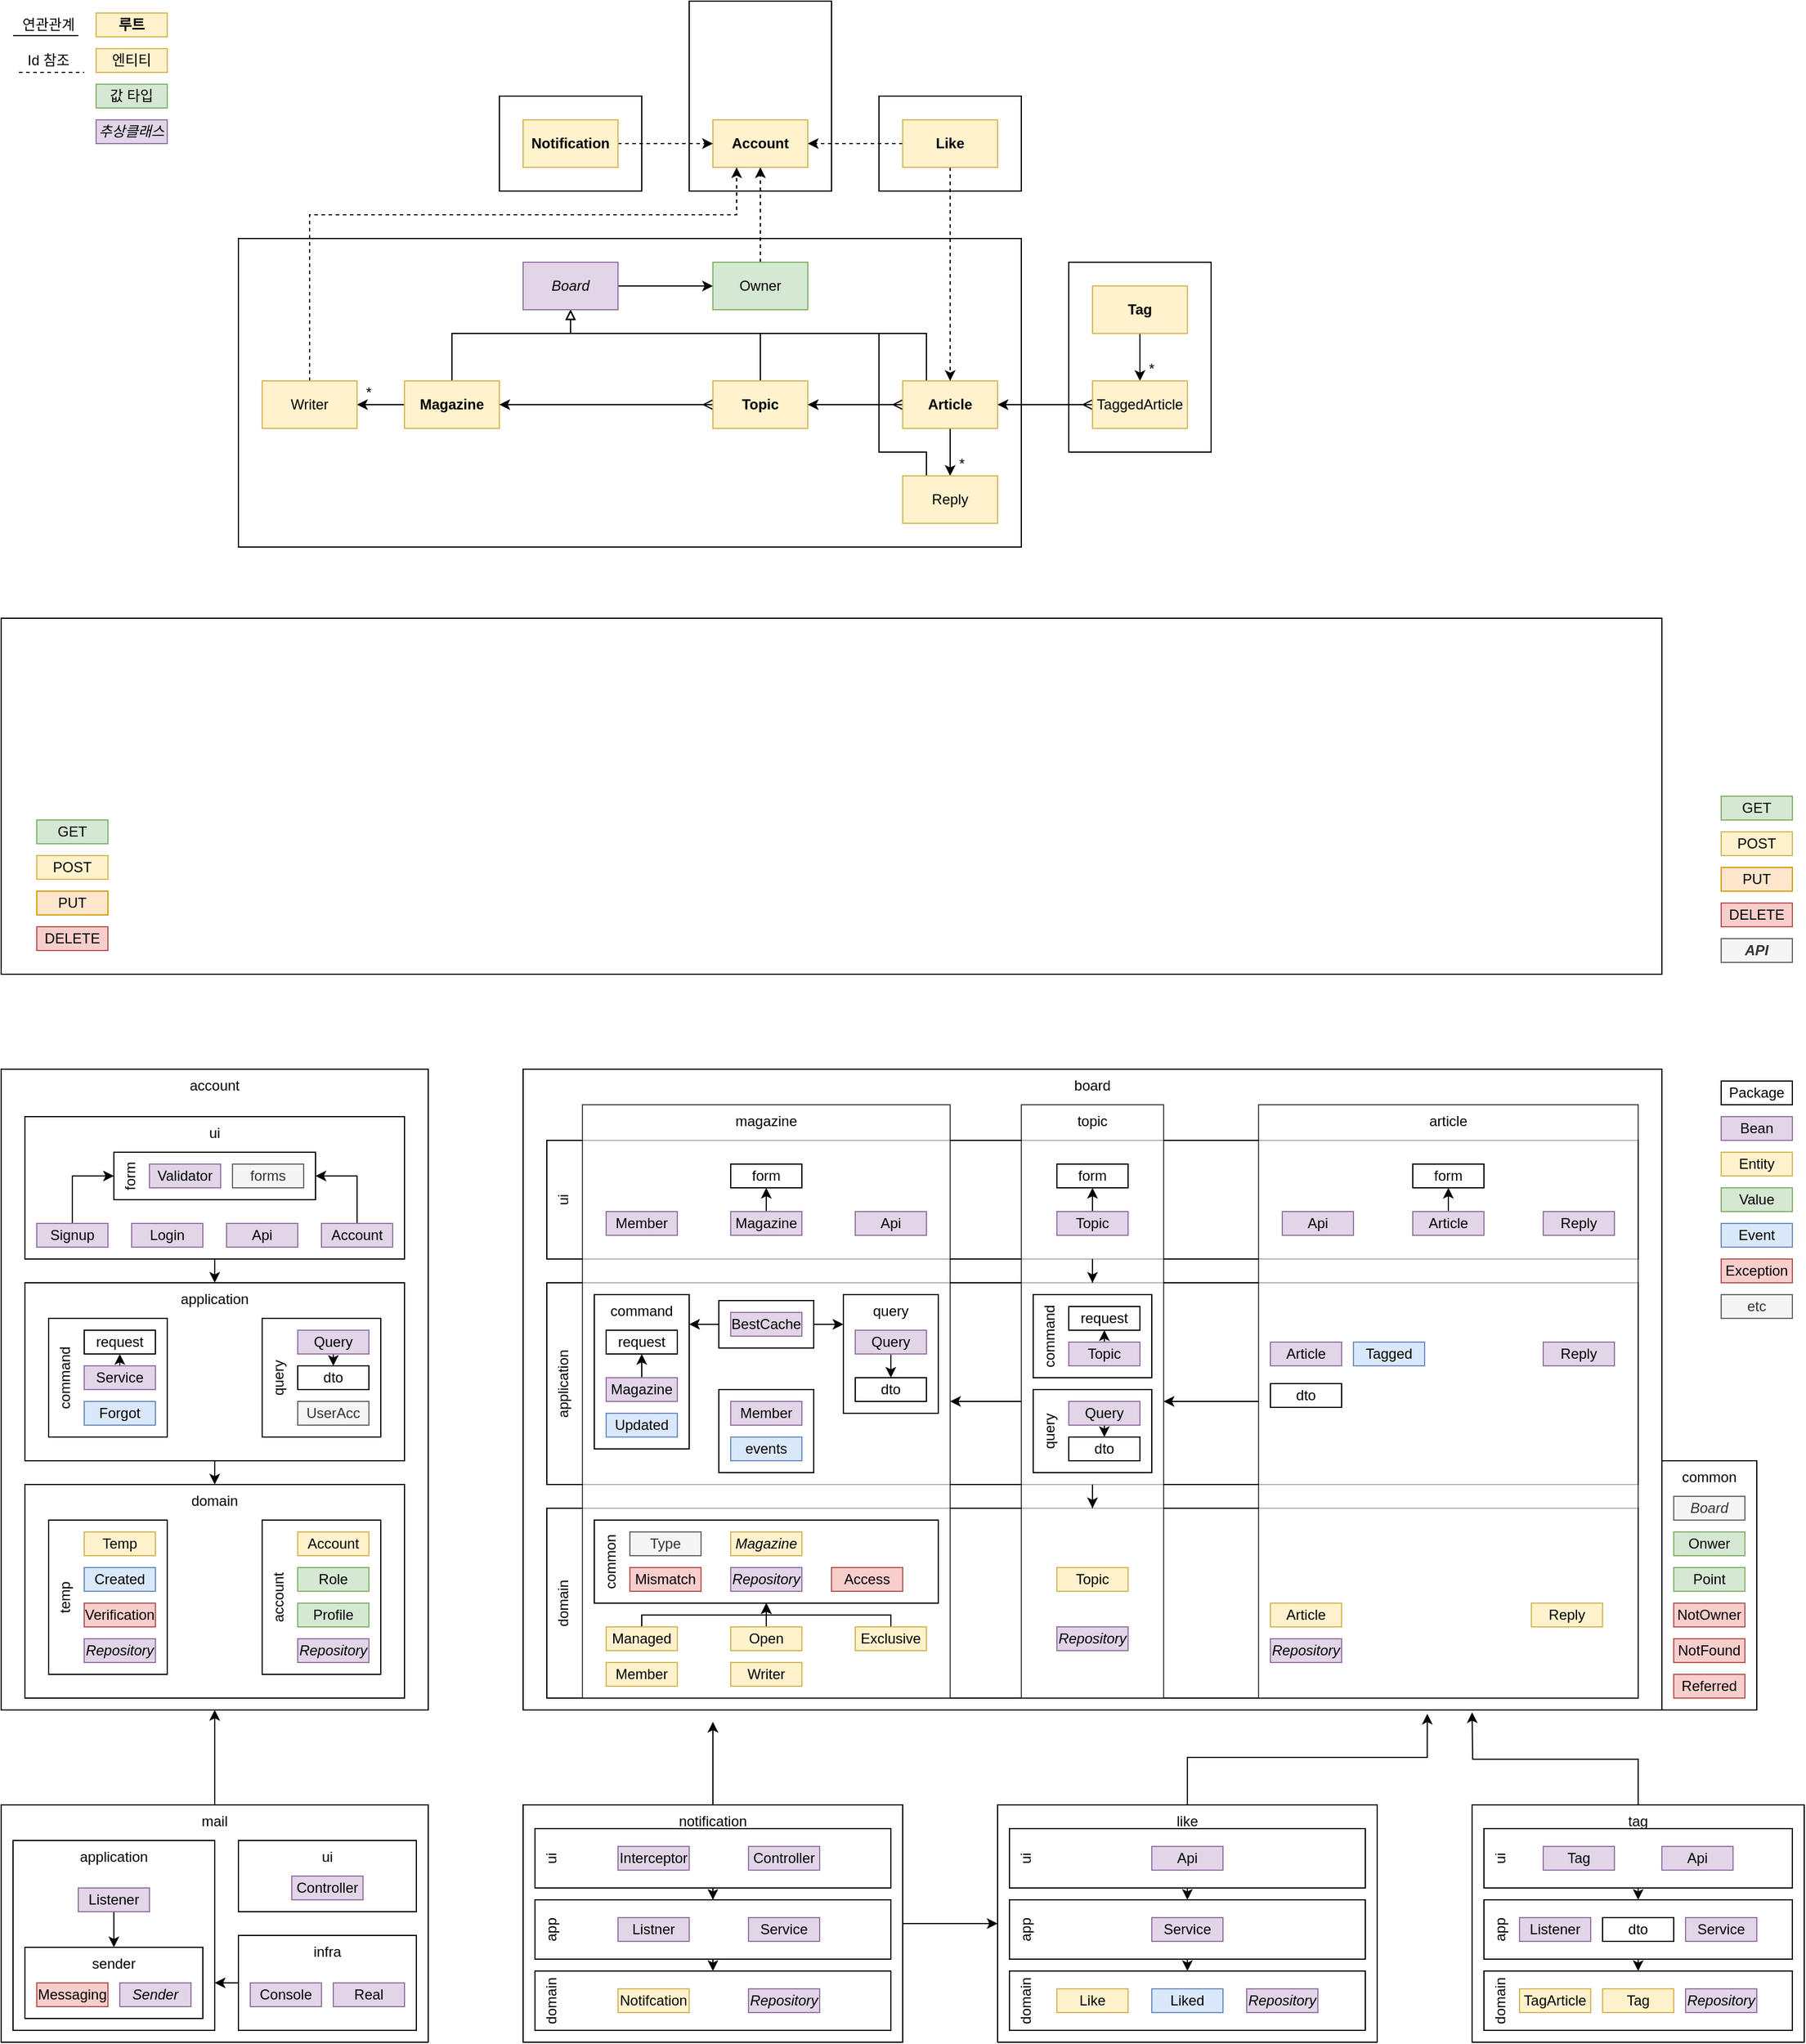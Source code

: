 <mxfile version="13.9.9" type="device"><diagram id="ZZNJzAvCKGJNHufnDKFV" name="Page-1"><mxGraphModel dx="1422" dy="825" grid="1" gridSize="10" guides="1" tooltips="1" connect="1" arrows="1" fold="1" page="1" pageScale="1" pageWidth="1600" pageHeight="900" math="0" shadow="0"><root><mxCell id="0"/><mxCell id="1" parent="0"/><mxCell id="pK3plaUY-_CS5rjRikKl-18" value="account" style="rounded=0;whiteSpace=wrap;html=1;horizontal=1;verticalAlign=top;" parent="1" vertex="1"><mxGeometry x="40" y="940" width="360" height="540" as="geometry"/></mxCell><mxCell id="n-Appd4k0UnREagx-Lx7-6" value="application" style="rounded=0;whiteSpace=wrap;html=1;horizontal=1;verticalAlign=top;" parent="1" vertex="1"><mxGeometry x="60" y="1120" width="320" height="150" as="geometry"/></mxCell><mxCell id="5iCXmPPSmvp450GPV8Xc-37" value="query" style="rounded=0;whiteSpace=wrap;html=1;horizontal=0;verticalAlign=top;" parent="1" vertex="1"><mxGeometry x="260" y="1150" width="100" height="100" as="geometry"/></mxCell><mxCell id="5iCXmPPSmvp450GPV8Xc-36" style="edgeStyle=orthogonalEdgeStyle;rounded=0;orthogonalLoop=1;jettySize=auto;html=1;exitX=0.5;exitY=1;exitDx=0;exitDy=0;entryX=0.5;entryY=0;entryDx=0;entryDy=0;" parent="1" source="n-Appd4k0UnREagx-Lx7-6" target="pK3plaUY-_CS5rjRikKl-22" edge="1"><mxGeometry relative="1" as="geometry"/></mxCell><mxCell id="n-Appd4k0UnREagx-Lx7-7" value="command" style="rounded=0;whiteSpace=wrap;html=1;horizontal=0;verticalAlign=top;" parent="1" vertex="1"><mxGeometry x="80" y="1150" width="100" height="100" as="geometry"/></mxCell><mxCell id="pK3plaUY-_CS5rjRikKl-25" value="mail" style="rounded=0;whiteSpace=wrap;html=1;horizontal=1;verticalAlign=top;" parent="1" vertex="1"><mxGeometry x="40" y="1560" width="360" height="200" as="geometry"/></mxCell><mxCell id="Tngi1Fy2NmoNI1kwDpmV-51" value="application" style="rounded=0;whiteSpace=wrap;html=1;horizontal=1;verticalAlign=top;" parent="1" vertex="1"><mxGeometry x="50" y="1590" width="170" height="160" as="geometry"/></mxCell><mxCell id="Tngi1Fy2NmoNI1kwDpmV-60" value="sender" style="rounded=0;whiteSpace=wrap;html=1;horizontal=1;verticalAlign=top;" parent="1" vertex="1"><mxGeometry x="60" y="1680" width="150" height="60" as="geometry"/></mxCell><mxCell id="Tngi1Fy2NmoNI1kwDpmV-71" style="edgeStyle=orthogonalEdgeStyle;rounded=0;orthogonalLoop=1;jettySize=auto;html=1;exitX=0.5;exitY=0;exitDx=0;exitDy=0;startArrow=none;startFill=0;endArrow=classic;endFill=1;" parent="1" source="pK3plaUY-_CS5rjRikKl-27" edge="1"><mxGeometry relative="1" as="geometry"><mxPoint x="640" y="1490" as="targetPoint"/></mxGeometry></mxCell><mxCell id="pK3plaUY-_CS5rjRikKl-27" value="notification" style="rounded=0;whiteSpace=wrap;html=1;horizontal=1;verticalAlign=top;" parent="1" vertex="1"><mxGeometry x="480" y="1560" width="320" height="200" as="geometry"/></mxCell><mxCell id="Tngi1Fy2NmoNI1kwDpmV-47" value="domain" style="rounded=0;whiteSpace=wrap;html=1;horizontal=0;verticalAlign=top;" parent="1" vertex="1"><mxGeometry x="490" y="1700" width="300" height="50" as="geometry"/></mxCell><mxCell id="Tngi1Fy2NmoNI1kwDpmV-65" style="edgeStyle=orthogonalEdgeStyle;rounded=0;orthogonalLoop=1;jettySize=auto;html=1;exitX=0.5;exitY=1;exitDx=0;exitDy=0;entryX=0.5;entryY=0;entryDx=0;entryDy=0;startArrow=none;startFill=0;endArrow=classic;endFill=1;" parent="1" source="Tngi1Fy2NmoNI1kwDpmV-48" target="Tngi1Fy2NmoNI1kwDpmV-47" edge="1"><mxGeometry relative="1" as="geometry"/></mxCell><mxCell id="Tngi1Fy2NmoNI1kwDpmV-48" value="app" style="rounded=0;whiteSpace=wrap;html=1;horizontal=0;verticalAlign=top;" parent="1" vertex="1"><mxGeometry x="490" y="1640" width="300" height="50" as="geometry"/></mxCell><mxCell id="Tngi1Fy2NmoNI1kwDpmV-64" style="edgeStyle=orthogonalEdgeStyle;rounded=0;orthogonalLoop=1;jettySize=auto;html=1;exitX=0.5;exitY=1;exitDx=0;exitDy=0;entryX=0.5;entryY=0;entryDx=0;entryDy=0;startArrow=none;startFill=0;endArrow=classic;endFill=1;" parent="1" source="Tngi1Fy2NmoNI1kwDpmV-49" target="Tngi1Fy2NmoNI1kwDpmV-48" edge="1"><mxGeometry relative="1" as="geometry"/></mxCell><mxCell id="Tngi1Fy2NmoNI1kwDpmV-49" value="ui" style="rounded=0;whiteSpace=wrap;html=1;horizontal=0;verticalAlign=top;" parent="1" vertex="1"><mxGeometry x="490" y="1580" width="300" height="50" as="geometry"/></mxCell><mxCell id="pK3plaUY-_CS5rjRikKl-29" value="tag" style="rounded=0;whiteSpace=wrap;html=1;horizontal=1;verticalAlign=top;" parent="1" vertex="1"><mxGeometry x="1280" y="1560" width="280" height="200" as="geometry"/></mxCell><mxCell id="Tngi1Fy2NmoNI1kwDpmV-44" value="domain" style="rounded=0;whiteSpace=wrap;html=1;horizontal=0;verticalAlign=top;" parent="1" vertex="1"><mxGeometry x="1290" y="1700" width="260" height="50" as="geometry"/></mxCell><mxCell id="Tngi1Fy2NmoNI1kwDpmV-69" style="edgeStyle=orthogonalEdgeStyle;rounded=0;orthogonalLoop=1;jettySize=auto;html=1;exitX=0.5;exitY=1;exitDx=0;exitDy=0;entryX=0.5;entryY=0;entryDx=0;entryDy=0;startArrow=none;startFill=0;endArrow=classic;endFill=1;" parent="1" source="Tngi1Fy2NmoNI1kwDpmV-45" target="Tngi1Fy2NmoNI1kwDpmV-44" edge="1"><mxGeometry relative="1" as="geometry"/></mxCell><mxCell id="Tngi1Fy2NmoNI1kwDpmV-45" value="app" style="rounded=0;whiteSpace=wrap;html=1;horizontal=0;verticalAlign=top;" parent="1" vertex="1"><mxGeometry x="1290" y="1640" width="260" height="50" as="geometry"/></mxCell><mxCell id="Tngi1Fy2NmoNI1kwDpmV-68" style="edgeStyle=orthogonalEdgeStyle;rounded=0;orthogonalLoop=1;jettySize=auto;html=1;exitX=0.5;exitY=1;exitDx=0;exitDy=0;entryX=0.5;entryY=0;entryDx=0;entryDy=0;startArrow=none;startFill=0;endArrow=classic;endFill=1;" parent="1" source="Tngi1Fy2NmoNI1kwDpmV-46" target="Tngi1Fy2NmoNI1kwDpmV-45" edge="1"><mxGeometry relative="1" as="geometry"/></mxCell><mxCell id="Tngi1Fy2NmoNI1kwDpmV-46" value="ui" style="rounded=0;whiteSpace=wrap;html=1;horizontal=0;verticalAlign=top;" parent="1" vertex="1"><mxGeometry x="1290" y="1580" width="260" height="50" as="geometry"/></mxCell><mxCell id="Tngi1Fy2NmoNI1kwDpmV-52" value="ui" style="rounded=0;whiteSpace=wrap;html=1;horizontal=1;verticalAlign=top;" parent="1" vertex="1"><mxGeometry x="240" y="1590" width="150" height="60" as="geometry"/></mxCell><mxCell id="Tngi1Fy2NmoNI1kwDpmV-59" style="edgeStyle=orthogonalEdgeStyle;rounded=0;orthogonalLoop=1;jettySize=auto;html=1;exitX=0;exitY=0.5;exitDx=0;exitDy=0;entryX=1;entryY=0.75;entryDx=0;entryDy=0;startArrow=none;startFill=0;endArrow=classic;endFill=1;" parent="1" source="Tngi1Fy2NmoNI1kwDpmV-50" target="Tngi1Fy2NmoNI1kwDpmV-51" edge="1"><mxGeometry relative="1" as="geometry"/></mxCell><mxCell id="Tngi1Fy2NmoNI1kwDpmV-50" value="infra" style="rounded=0;whiteSpace=wrap;html=1;horizontal=1;verticalAlign=top;" parent="1" vertex="1"><mxGeometry x="240" y="1670" width="150" height="80" as="geometry"/></mxCell><mxCell id="pK3plaUY-_CS5rjRikKl-28" value="like" style="rounded=0;whiteSpace=wrap;html=1;horizontal=1;verticalAlign=top;" parent="1" vertex="1"><mxGeometry x="880" y="1560" width="320" height="200" as="geometry"/></mxCell><mxCell id="Tngi1Fy2NmoNI1kwDpmV-43" value="domain" style="rounded=0;whiteSpace=wrap;html=1;horizontal=0;verticalAlign=top;" parent="1" vertex="1"><mxGeometry x="890" y="1700" width="300" height="50" as="geometry"/></mxCell><mxCell id="Tngi1Fy2NmoNI1kwDpmV-67" style="edgeStyle=orthogonalEdgeStyle;rounded=0;orthogonalLoop=1;jettySize=auto;html=1;exitX=0.5;exitY=1;exitDx=0;exitDy=0;entryX=0.5;entryY=0;entryDx=0;entryDy=0;startArrow=none;startFill=0;endArrow=classic;endFill=1;" parent="1" source="Tngi1Fy2NmoNI1kwDpmV-42" target="Tngi1Fy2NmoNI1kwDpmV-43" edge="1"><mxGeometry relative="1" as="geometry"/></mxCell><mxCell id="Tngi1Fy2NmoNI1kwDpmV-42" value="app" style="rounded=0;whiteSpace=wrap;html=1;horizontal=0;verticalAlign=top;" parent="1" vertex="1"><mxGeometry x="890" y="1640" width="300" height="50" as="geometry"/></mxCell><mxCell id="Tngi1Fy2NmoNI1kwDpmV-66" style="edgeStyle=orthogonalEdgeStyle;rounded=0;orthogonalLoop=1;jettySize=auto;html=1;exitX=0.5;exitY=1;exitDx=0;exitDy=0;entryX=0.5;entryY=0;entryDx=0;entryDy=0;startArrow=none;startFill=0;endArrow=classic;endFill=1;" parent="1" source="Tngi1Fy2NmoNI1kwDpmV-41" target="Tngi1Fy2NmoNI1kwDpmV-42" edge="1"><mxGeometry relative="1" as="geometry"/></mxCell><mxCell id="Tngi1Fy2NmoNI1kwDpmV-41" value="ui" style="rounded=0;whiteSpace=wrap;html=1;horizontal=0;verticalAlign=top;" parent="1" vertex="1"><mxGeometry x="890" y="1580" width="300" height="50" as="geometry"/></mxCell><mxCell id="Tngi1Fy2NmoNI1kwDpmV-29" value="" style="rounded=0;whiteSpace=wrap;html=1;horizontal=1;verticalAlign=top;" parent="1" vertex="1"><mxGeometry x="240" y="240" width="660" height="260" as="geometry"/></mxCell><mxCell id="pK3plaUY-_CS5rjRikKl-26" value="board" style="rounded=0;whiteSpace=wrap;html=1;horizontal=1;verticalAlign=top;" parent="1" vertex="1"><mxGeometry x="480" y="940" width="960" height="540" as="geometry"/></mxCell><mxCell id="Tngi1Fy2NmoNI1kwDpmV-13" value="domain" style="rounded=0;whiteSpace=wrap;html=1;horizontal=0;verticalAlign=top;" parent="1" vertex="1"><mxGeometry x="500" y="1310" width="920" height="160" as="geometry"/></mxCell><mxCell id="Tngi1Fy2NmoNI1kwDpmV-12" value="application" style="rounded=0;whiteSpace=wrap;html=1;horizontal=0;verticalAlign=top;" parent="1" vertex="1"><mxGeometry x="500" y="1120" width="920" height="170" as="geometry"/></mxCell><mxCell id="Tngi1Fy2NmoNI1kwDpmV-11" value="ui" style="rounded=0;whiteSpace=wrap;html=1;horizontal=0;verticalAlign=top;" parent="1" vertex="1"><mxGeometry x="500" y="1000" width="920" height="100" as="geometry"/></mxCell><mxCell id="pK3plaUY-_CS5rjRikKl-41" value="topic" style="rounded=0;whiteSpace=wrap;html=1;horizontal=1;verticalAlign=top;opacity=70;" parent="1" vertex="1"><mxGeometry x="900" y="970" width="120" height="500" as="geometry"/></mxCell><mxCell id="Tngi1Fy2NmoNI1kwDpmV-17" style="edgeStyle=orthogonalEdgeStyle;rounded=0;orthogonalLoop=1;jettySize=auto;html=1;exitX=0.5;exitY=1;exitDx=0;exitDy=0;" parent="1" source="Tngi1Fy2NmoNI1kwDpmV-12" target="Tngi1Fy2NmoNI1kwDpmV-13" edge="1"><mxGeometry relative="1" as="geometry"/></mxCell><mxCell id="Tngi1Fy2NmoNI1kwDpmV-16" style="edgeStyle=orthogonalEdgeStyle;rounded=0;orthogonalLoop=1;jettySize=auto;html=1;exitX=0.5;exitY=1;exitDx=0;exitDy=0;" parent="1" source="Tngi1Fy2NmoNI1kwDpmV-11" target="Tngi1Fy2NmoNI1kwDpmV-12" edge="1"><mxGeometry relative="1" as="geometry"/></mxCell><mxCell id="pK3plaUY-_CS5rjRikKl-39" value="magazine" style="rounded=0;whiteSpace=wrap;html=1;horizontal=1;verticalAlign=top;opacity=70;" parent="1" vertex="1"><mxGeometry x="530" y="970" width="310" height="500" as="geometry"/></mxCell><mxCell id="pK3plaUY-_CS5rjRikKl-194" value="" style="rounded=0;whiteSpace=wrap;html=1;horizontal=1;verticalAlign=top;" parent="1" vertex="1"><mxGeometry x="460" y="120" width="120" height="80" as="geometry"/></mxCell><mxCell id="pK3plaUY-_CS5rjRikKl-192" value="" style="rounded=0;whiteSpace=wrap;html=1;horizontal=1;verticalAlign=top;" parent="1" vertex="1"><mxGeometry x="620" y="40" width="120" height="160" as="geometry"/></mxCell><mxCell id="pK3plaUY-_CS5rjRikKl-191" value="" style="rounded=0;whiteSpace=wrap;html=1;horizontal=1;verticalAlign=top;" parent="1" vertex="1"><mxGeometry x="780" y="120" width="120" height="80" as="geometry"/></mxCell><mxCell id="pK3plaUY-_CS5rjRikKl-12" value="" style="rounded=0;whiteSpace=wrap;html=1;strokeColor=none;" parent="1" vertex="1"><mxGeometry x="1480" y="940" width="80" height="220" as="geometry"/></mxCell><mxCell id="bLUCcpAfqZSqvqKswfC0-164" style="edgeStyle=orthogonalEdgeStyle;rounded=0;orthogonalLoop=1;jettySize=auto;html=1;exitX=0.5;exitY=1;exitDx=0;exitDy=0;entryX=0.5;entryY=0;entryDx=0;entryDy=0;" parent="1" edge="1"><mxGeometry relative="1" as="geometry"><mxPoint x="690" y="165" as="sourcePoint"/></mxGeometry></mxCell><mxCell id="bLUCcpAfqZSqvqKswfC0-166" style="edgeStyle=orthogonalEdgeStyle;rounded=0;orthogonalLoop=1;jettySize=auto;html=1;exitX=0.5;exitY=1;exitDx=0;exitDy=0;entryX=0.5;entryY=0;entryDx=0;entryDy=0;" parent="1" edge="1"><mxGeometry relative="1" as="geometry"><mxPoint x="690" y="195" as="sourcePoint"/></mxGeometry></mxCell><mxCell id="pK3plaUY-_CS5rjRikKl-11" value="Bean" style="rounded=0;whiteSpace=wrap;html=1;strokeColor=#9673a6;fillColor=#e1d5e7;" parent="1" vertex="1"><mxGeometry x="1490" y="980" width="60" height="20" as="geometry"/></mxCell><mxCell id="pK3plaUY-_CS5rjRikKl-13" value="Exception" style="rounded=0;whiteSpace=wrap;html=1;strokeColor=#b85450;fillColor=#f8cecc;" parent="1" vertex="1"><mxGeometry x="1490" y="1100" width="60" height="20" as="geometry"/></mxCell><mxCell id="pK3plaUY-_CS5rjRikKl-14" value="Entity" style="rounded=0;whiteSpace=wrap;html=1;strokeColor=#d6b656;fillColor=#fff2cc;" parent="1" vertex="1"><mxGeometry x="1490" y="1010" width="60" height="20" as="geometry"/></mxCell><mxCell id="pK3plaUY-_CS5rjRikKl-15" value="Value" style="rounded=0;whiteSpace=wrap;html=1;strokeColor=#82b366;fillColor=#d5e8d4;" parent="1" vertex="1"><mxGeometry x="1490" y="1040" width="60" height="20" as="geometry"/></mxCell><mxCell id="pK3plaUY-_CS5rjRikKl-17" value="Event" style="rounded=0;whiteSpace=wrap;html=1;strokeColor=#6c8ebf;fillColor=#dae8fc;" parent="1" vertex="1"><mxGeometry x="1490" y="1070" width="60" height="20" as="geometry"/></mxCell><mxCell id="5iCXmPPSmvp450GPV8Xc-35" style="edgeStyle=orthogonalEdgeStyle;rounded=0;orthogonalLoop=1;jettySize=auto;html=1;exitX=0.5;exitY=1;exitDx=0;exitDy=0;entryX=0.5;entryY=0;entryDx=0;entryDy=0;" parent="1" source="pK3plaUY-_CS5rjRikKl-20" target="n-Appd4k0UnREagx-Lx7-6" edge="1"><mxGeometry relative="1" as="geometry"/></mxCell><mxCell id="pK3plaUY-_CS5rjRikKl-20" value="ui" style="rounded=0;whiteSpace=wrap;html=1;horizontal=1;verticalAlign=top;" parent="1" vertex="1"><mxGeometry x="60" y="980" width="320" height="120" as="geometry"/></mxCell><mxCell id="pK3plaUY-_CS5rjRikKl-22" value="domain" style="rounded=0;whiteSpace=wrap;html=1;horizontal=1;verticalAlign=top;" parent="1" vertex="1"><mxGeometry x="60" y="1290" width="320" height="180" as="geometry"/></mxCell><mxCell id="pK3plaUY-_CS5rjRikKl-155" style="edgeStyle=orthogonalEdgeStyle;rounded=0;orthogonalLoop=1;jettySize=auto;html=1;exitX=0.5;exitY=0;exitDx=0;exitDy=0;entryX=0.5;entryY=1;entryDx=0;entryDy=0;startArrow=none;startFill=0;" parent="1" source="pK3plaUY-_CS5rjRikKl-25" target="pK3plaUY-_CS5rjRikKl-18" edge="1"><mxGeometry relative="1" as="geometry"/></mxCell><mxCell id="pK3plaUY-_CS5rjRikKl-154" style="edgeStyle=orthogonalEdgeStyle;rounded=0;orthogonalLoop=1;jettySize=auto;html=1;exitX=1;exitY=0.5;exitDx=0;exitDy=0;entryX=0;entryY=0.5;entryDx=0;entryDy=0;startArrow=none;startFill=0;" parent="1" source="pK3plaUY-_CS5rjRikKl-27" target="pK3plaUY-_CS5rjRikKl-28" edge="1"><mxGeometry relative="1" as="geometry"/></mxCell><mxCell id="pK3plaUY-_CS5rjRikKl-152" style="edgeStyle=orthogonalEdgeStyle;rounded=0;orthogonalLoop=1;jettySize=auto;html=1;exitX=0.5;exitY=0;exitDx=0;exitDy=0;entryX=0.794;entryY=1.006;entryDx=0;entryDy=0;startArrow=none;startFill=0;entryPerimeter=0;" parent="1" source="pK3plaUY-_CS5rjRikKl-28" target="pK3plaUY-_CS5rjRikKl-26" edge="1"><mxGeometry relative="1" as="geometry"/></mxCell><mxCell id="pK3plaUY-_CS5rjRikKl-151" style="edgeStyle=orthogonalEdgeStyle;rounded=0;orthogonalLoop=1;jettySize=auto;html=1;startArrow=none;startFill=0;" parent="1" source="pK3plaUY-_CS5rjRikKl-29" edge="1"><mxGeometry relative="1" as="geometry"><mxPoint x="1280" y="1482" as="targetPoint"/></mxGeometry></mxCell><mxCell id="5iCXmPPSmvp450GPV8Xc-88" style="edgeStyle=orthogonalEdgeStyle;rounded=0;orthogonalLoop=1;jettySize=auto;html=1;exitX=0;exitY=0.5;exitDx=0;exitDy=0;entryX=1;entryY=0.5;entryDx=0;entryDy=0;" parent="1" source="pK3plaUY-_CS5rjRikKl-40" target="pK3plaUY-_CS5rjRikKl-41" edge="1"><mxGeometry relative="1" as="geometry"/></mxCell><mxCell id="pK3plaUY-_CS5rjRikKl-40" value="article" style="rounded=0;whiteSpace=wrap;html=1;horizontal=1;verticalAlign=top;opacity=70;" parent="1" vertex="1"><mxGeometry x="1100" y="970" width="320" height="500" as="geometry"/></mxCell><mxCell id="Tngi1Fy2NmoNI1kwDpmV-14" style="edgeStyle=orthogonalEdgeStyle;rounded=0;orthogonalLoop=1;jettySize=auto;html=1;exitX=0;exitY=0.5;exitDx=0;exitDy=0;" parent="1" source="pK3plaUY-_CS5rjRikKl-41" target="pK3plaUY-_CS5rjRikKl-39" edge="1"><mxGeometry relative="1" as="geometry"/></mxCell><mxCell id="pK3plaUY-_CS5rjRikKl-42" value="common" style="rounded=0;whiteSpace=wrap;html=1;horizontal=1;verticalAlign=top;" parent="1" vertex="1"><mxGeometry x="1440" y="1270" width="80" height="210" as="geometry"/></mxCell><mxCell id="pK3plaUY-_CS5rjRikKl-45" value="Login" style="rounded=0;whiteSpace=wrap;html=1;strokeColor=#9673a6;fillColor=#e1d5e7;" parent="1" vertex="1"><mxGeometry x="150" y="1070" width="60" height="20" as="geometry"/></mxCell><mxCell id="5iCXmPPSmvp450GPV8Xc-8" style="edgeStyle=orthogonalEdgeStyle;rounded=0;orthogonalLoop=1;jettySize=auto;html=1;exitX=0.5;exitY=0;exitDx=0;exitDy=0;entryX=1;entryY=0.5;entryDx=0;entryDy=0;" parent="1" source="pK3plaUY-_CS5rjRikKl-46" target="5iCXmPPSmvp450GPV8Xc-2" edge="1"><mxGeometry relative="1" as="geometry"/></mxCell><mxCell id="pK3plaUY-_CS5rjRikKl-46" value="Account" style="rounded=0;whiteSpace=wrap;html=1;strokeColor=#9673a6;fillColor=#e1d5e7;" parent="1" vertex="1"><mxGeometry x="310" y="1070" width="60" height="20" as="geometry"/></mxCell><mxCell id="5iCXmPPSmvp450GPV8Xc-10" style="edgeStyle=orthogonalEdgeStyle;rounded=0;orthogonalLoop=1;jettySize=auto;html=1;exitX=0.5;exitY=0;exitDx=0;exitDy=0;entryX=0.5;entryY=1;entryDx=0;entryDy=0;" parent="1" source="pK3plaUY-_CS5rjRikKl-51" target="5iCXmPPSmvp450GPV8Xc-5" edge="1"><mxGeometry relative="1" as="geometry"/></mxCell><mxCell id="pK3plaUY-_CS5rjRikKl-51" value="Service" style="rounded=0;whiteSpace=wrap;html=1;strokeColor=#9673a6;fillColor=#e1d5e7;" parent="1" vertex="1"><mxGeometry x="110" y="1190" width="60" height="20" as="geometry"/></mxCell><mxCell id="pK3plaUY-_CS5rjRikKl-57" value="temp" style="rounded=0;whiteSpace=wrap;html=1;horizontal=0;verticalAlign=top;" parent="1" vertex="1"><mxGeometry x="80" y="1320" width="100" height="130" as="geometry"/></mxCell><mxCell id="pK3plaUY-_CS5rjRikKl-58" value="account" style="rounded=0;whiteSpace=wrap;html=1;horizontal=0;verticalAlign=top;" parent="1" vertex="1"><mxGeometry x="260" y="1320" width="100" height="130" as="geometry"/></mxCell><mxCell id="pK3plaUY-_CS5rjRikKl-59" value="Repository" style="rounded=0;whiteSpace=wrap;html=1;strokeColor=#9673a6;fillColor=#e1d5e7;fontStyle=2" parent="1" vertex="1"><mxGeometry x="110" y="1420" width="60" height="20" as="geometry"/></mxCell><mxCell id="pK3plaUY-_CS5rjRikKl-60" value="Temp" style="rounded=0;whiteSpace=wrap;html=1;strokeColor=#d6b656;fillColor=#fff2cc;" parent="1" vertex="1"><mxGeometry x="110" y="1330" width="60" height="20" as="geometry"/></mxCell><mxCell id="pK3plaUY-_CS5rjRikKl-61" value="Verification" style="rounded=0;whiteSpace=wrap;html=1;strokeColor=#b85450;fillColor=#f8cecc;" parent="1" vertex="1"><mxGeometry x="110" y="1390" width="60" height="20" as="geometry"/></mxCell><mxCell id="pK3plaUY-_CS5rjRikKl-64" value="Repository" style="rounded=0;whiteSpace=wrap;html=1;strokeColor=#9673a6;fillColor=#e1d5e7;fontStyle=2" parent="1" vertex="1"><mxGeometry x="290" y="1420" width="60" height="20" as="geometry"/></mxCell><mxCell id="pK3plaUY-_CS5rjRikKl-65" value="Account" style="rounded=0;whiteSpace=wrap;html=1;strokeColor=#d6b656;fillColor=#fff2cc;" parent="1" vertex="1"><mxGeometry x="290" y="1330" width="60" height="20" as="geometry"/></mxCell><mxCell id="pK3plaUY-_CS5rjRikKl-72" value="Role" style="rounded=0;whiteSpace=wrap;html=1;strokeColor=#82b366;fillColor=#d5e8d4;" parent="1" vertex="1"><mxGeometry x="290" y="1360" width="60" height="20" as="geometry"/></mxCell><mxCell id="pK3plaUY-_CS5rjRikKl-73" value="Profile" style="rounded=0;whiteSpace=wrap;html=1;strokeColor=#82b366;fillColor=#d5e8d4;" parent="1" vertex="1"><mxGeometry x="290" y="1390" width="60" height="20" as="geometry"/></mxCell><mxCell id="pK3plaUY-_CS5rjRikKl-74" value="Sender" style="rounded=0;whiteSpace=wrap;html=1;strokeColor=#9673a6;fillColor=#e1d5e7;fontStyle=2" parent="1" vertex="1"><mxGeometry x="140" y="1710" width="60" height="20" as="geometry"/></mxCell><mxCell id="pK3plaUY-_CS5rjRikKl-77" value="Console" style="rounded=0;whiteSpace=wrap;html=1;strokeColor=#9673a6;fillColor=#e1d5e7;" parent="1" vertex="1"><mxGeometry x="250" y="1710" width="60" height="20" as="geometry"/></mxCell><mxCell id="pK3plaUY-_CS5rjRikKl-78" value="Real" style="rounded=0;whiteSpace=wrap;html=1;strokeColor=#9673a6;fillColor=#e1d5e7;" parent="1" vertex="1"><mxGeometry x="320" y="1710" width="60" height="20" as="geometry"/></mxCell><mxCell id="pK3plaUY-_CS5rjRikKl-79" value="Messaging" style="rounded=0;whiteSpace=wrap;html=1;strokeColor=#b85450;fillColor=#f8cecc;" parent="1" vertex="1"><mxGeometry x="70" y="1710" width="60" height="20" as="geometry"/></mxCell><mxCell id="pK3plaUY-_CS5rjRikKl-80" value="Controller" style="rounded=0;whiteSpace=wrap;html=1;strokeColor=#9673a6;fillColor=#e1d5e7;" parent="1" vertex="1"><mxGeometry x="285" y="1620" width="60" height="20" as="geometry"/></mxCell><mxCell id="5iCXmPPSmvp450GPV8Xc-41" style="edgeStyle=orthogonalEdgeStyle;rounded=0;orthogonalLoop=1;jettySize=auto;html=1;exitX=0.5;exitY=0;exitDx=0;exitDy=0;entryX=0.5;entryY=1;entryDx=0;entryDy=0;" parent="1" source="pK3plaUY-_CS5rjRikKl-81" target="pK3plaUY-_CS5rjRikKl-85" edge="1"><mxGeometry relative="1" as="geometry"/></mxCell><mxCell id="pK3plaUY-_CS5rjRikKl-81" value="Magazine" style="rounded=0;whiteSpace=wrap;html=1;strokeColor=#9673a6;fillColor=#e1d5e7;" parent="1" vertex="1"><mxGeometry x="655" y="1060" width="60" height="20" as="geometry"/></mxCell><mxCell id="5iCXmPPSmvp450GPV8Xc-93" style="edgeStyle=orthogonalEdgeStyle;rounded=0;orthogonalLoop=1;jettySize=auto;html=1;exitX=0.5;exitY=0;exitDx=0;exitDy=0;entryX=0.5;entryY=1;entryDx=0;entryDy=0;" parent="1" source="pK3plaUY-_CS5rjRikKl-82" target="pK3plaUY-_CS5rjRikKl-86" edge="1"><mxGeometry relative="1" as="geometry"/></mxCell><mxCell id="pK3plaUY-_CS5rjRikKl-82" value="Topic" style="rounded=0;whiteSpace=wrap;html=1;strokeColor=#9673a6;fillColor=#e1d5e7;" parent="1" vertex="1"><mxGeometry x="930" y="1060" width="60" height="20" as="geometry"/></mxCell><mxCell id="5iCXmPPSmvp450GPV8Xc-94" style="edgeStyle=orthogonalEdgeStyle;rounded=0;orthogonalLoop=1;jettySize=auto;html=1;exitX=0.5;exitY=0;exitDx=0;exitDy=0;entryX=0.5;entryY=1;entryDx=0;entryDy=0;" parent="1" source="pK3plaUY-_CS5rjRikKl-83" target="pK3plaUY-_CS5rjRikKl-87" edge="1"><mxGeometry relative="1" as="geometry"/></mxCell><mxCell id="pK3plaUY-_CS5rjRikKl-83" value="Article" style="rounded=0;whiteSpace=wrap;html=1;strokeColor=#9673a6;fillColor=#e1d5e7;" parent="1" vertex="1"><mxGeometry x="1230" y="1060" width="60" height="20" as="geometry"/></mxCell><mxCell id="pK3plaUY-_CS5rjRikKl-84" value="Reply" style="rounded=0;whiteSpace=wrap;html=1;strokeColor=#9673a6;fillColor=#e1d5e7;" parent="1" vertex="1"><mxGeometry x="1340" y="1060" width="60" height="20" as="geometry"/></mxCell><mxCell id="pK3plaUY-_CS5rjRikKl-85" value="form" style="rounded=0;whiteSpace=wrap;html=1;" parent="1" vertex="1"><mxGeometry x="655" y="1020" width="60" height="20" as="geometry"/></mxCell><mxCell id="pK3plaUY-_CS5rjRikKl-86" value="form" style="rounded=0;whiteSpace=wrap;html=1;" parent="1" vertex="1"><mxGeometry x="930" y="1020" width="60" height="20" as="geometry"/></mxCell><mxCell id="pK3plaUY-_CS5rjRikKl-87" value="form" style="rounded=0;whiteSpace=wrap;html=1;" parent="1" vertex="1"><mxGeometry x="1230" y="1020" width="60" height="20" as="geometry"/></mxCell><mxCell id="pK3plaUY-_CS5rjRikKl-91" value="Article" style="rounded=0;whiteSpace=wrap;html=1;strokeColor=#9673a6;fillColor=#e1d5e7;" parent="1" vertex="1"><mxGeometry x="1110" y="1170" width="60" height="20" as="geometry"/></mxCell><mxCell id="pK3plaUY-_CS5rjRikKl-92" value="Reply" style="rounded=0;whiteSpace=wrap;html=1;strokeColor=#9673a6;fillColor=#e1d5e7;" parent="1" vertex="1"><mxGeometry x="1340" y="1170" width="60" height="20" as="geometry"/></mxCell><mxCell id="pK3plaUY-_CS5rjRikKl-97" value="Topic" style="rounded=0;whiteSpace=wrap;html=1;strokeColor=#d6b656;fillColor=#fff2cc;" parent="1" vertex="1"><mxGeometry x="930" y="1360" width="60" height="20" as="geometry"/></mxCell><mxCell id="pK3plaUY-_CS5rjRikKl-98" value="Article" style="rounded=0;whiteSpace=wrap;html=1;strokeColor=#d6b656;fillColor=#fff2cc;" parent="1" vertex="1"><mxGeometry x="1110" y="1390" width="60" height="20" as="geometry"/></mxCell><mxCell id="pK3plaUY-_CS5rjRikKl-100" value="Reply" style="rounded=0;whiteSpace=wrap;html=1;strokeColor=#d6b656;fillColor=#fff2cc;" parent="1" vertex="1"><mxGeometry x="1330" y="1390" width="60" height="20" as="geometry"/></mxCell><mxCell id="pK3plaUY-_CS5rjRikKl-102" value="Repository" style="rounded=0;whiteSpace=wrap;html=1;strokeColor=#9673a6;fillColor=#e1d5e7;fontStyle=2" parent="1" vertex="1"><mxGeometry x="930" y="1410" width="60" height="20" as="geometry"/></mxCell><mxCell id="pK3plaUY-_CS5rjRikKl-103" value="Repository" style="rounded=0;whiteSpace=wrap;html=1;strokeColor=#9673a6;fillColor=#e1d5e7;fontStyle=2" parent="1" vertex="1"><mxGeometry x="1110" y="1420" width="60" height="20" as="geometry"/></mxCell><mxCell id="pK3plaUY-_CS5rjRikKl-112" value="Tagged" style="rounded=0;whiteSpace=wrap;html=1;strokeColor=#6c8ebf;fillColor=#dae8fc;" parent="1" vertex="1"><mxGeometry x="1180" y="1170" width="60" height="20" as="geometry"/></mxCell><mxCell id="pK3plaUY-_CS5rjRikKl-114" value="Listner" style="rounded=0;whiteSpace=wrap;html=1;strokeColor=#9673a6;fillColor=#e1d5e7;" parent="1" vertex="1"><mxGeometry x="560" y="1655" width="60" height="20" as="geometry"/></mxCell><mxCell id="pK3plaUY-_CS5rjRikKl-115" value="Controller" style="rounded=0;whiteSpace=wrap;html=1;strokeColor=#9673a6;fillColor=#e1d5e7;" parent="1" vertex="1"><mxGeometry x="670" y="1595" width="60" height="20" as="geometry"/></mxCell><mxCell id="pK3plaUY-_CS5rjRikKl-116" value="Service" style="rounded=0;whiteSpace=wrap;html=1;strokeColor=#9673a6;fillColor=#e1d5e7;" parent="1" vertex="1"><mxGeometry x="670" y="1655" width="60" height="20" as="geometry"/></mxCell><mxCell id="pK3plaUY-_CS5rjRikKl-117" value="Repository" style="rounded=0;whiteSpace=wrap;html=1;strokeColor=#9673a6;fillColor=#e1d5e7;fontStyle=2" parent="1" vertex="1"><mxGeometry x="670" y="1715" width="60" height="20" as="geometry"/></mxCell><mxCell id="pK3plaUY-_CS5rjRikKl-118" value="Notifcation" style="rounded=0;whiteSpace=wrap;html=1;strokeColor=#d6b656;fillColor=#fff2cc;" parent="1" vertex="1"><mxGeometry x="560" y="1715" width="60" height="20" as="geometry"/></mxCell><mxCell id="pK3plaUY-_CS5rjRikKl-119" value="Interceptor" style="rounded=0;whiteSpace=wrap;html=1;strokeColor=#9673a6;fillColor=#e1d5e7;" parent="1" vertex="1"><mxGeometry x="560" y="1595" width="60" height="20" as="geometry"/></mxCell><mxCell id="pK3plaUY-_CS5rjRikKl-120" value="Api" style="rounded=0;whiteSpace=wrap;html=1;strokeColor=#9673a6;fillColor=#e1d5e7;" parent="1" vertex="1"><mxGeometry x="1010" y="1595" width="60" height="20" as="geometry"/></mxCell><mxCell id="pK3plaUY-_CS5rjRikKl-121" value="Service" style="rounded=0;whiteSpace=wrap;html=1;strokeColor=#9673a6;fillColor=#e1d5e7;" parent="1" vertex="1"><mxGeometry x="1010" y="1655" width="60" height="20" as="geometry"/></mxCell><mxCell id="pK3plaUY-_CS5rjRikKl-122" value="Repository" style="rounded=0;whiteSpace=wrap;html=1;strokeColor=#9673a6;fillColor=#e1d5e7;fontStyle=2" parent="1" vertex="1"><mxGeometry x="1090" y="1715" width="60" height="20" as="geometry"/></mxCell><mxCell id="pK3plaUY-_CS5rjRikKl-123" value="Like" style="rounded=0;whiteSpace=wrap;html=1;strokeColor=#d6b656;fillColor=#fff2cc;" parent="1" vertex="1"><mxGeometry x="930" y="1715" width="60" height="20" as="geometry"/></mxCell><mxCell id="pK3plaUY-_CS5rjRikKl-124" value="Liked" style="rounded=0;whiteSpace=wrap;html=1;strokeColor=#6c8ebf;fillColor=#dae8fc;" parent="1" vertex="1"><mxGeometry x="1010" y="1715" width="60" height="20" as="geometry"/></mxCell><mxCell id="pK3plaUY-_CS5rjRikKl-131" value="Api" style="rounded=0;whiteSpace=wrap;html=1;strokeColor=#9673a6;fillColor=#e1d5e7;" parent="1" vertex="1"><mxGeometry x="1440" y="1595" width="60" height="20" as="geometry"/></mxCell><mxCell id="pK3plaUY-_CS5rjRikKl-132" value="Service" style="rounded=0;whiteSpace=wrap;html=1;strokeColor=#9673a6;fillColor=#e1d5e7;" parent="1" vertex="1"><mxGeometry x="1460" y="1655" width="60" height="20" as="geometry"/></mxCell><mxCell id="pK3plaUY-_CS5rjRikKl-133" value="Repository" style="rounded=0;whiteSpace=wrap;html=1;strokeColor=#9673a6;fillColor=#e1d5e7;fontStyle=2" parent="1" vertex="1"><mxGeometry x="1460" y="1715" width="60" height="20" as="geometry"/></mxCell><mxCell id="pK3plaUY-_CS5rjRikKl-134" value="Tag" style="rounded=0;whiteSpace=wrap;html=1;strokeColor=#d6b656;fillColor=#fff2cc;" parent="1" vertex="1"><mxGeometry x="1390" y="1715" width="60" height="20" as="geometry"/></mxCell><mxCell id="pK3plaUY-_CS5rjRikKl-135" value="TagArticle" style="rounded=0;whiteSpace=wrap;html=1;strokeColor=#d6b656;fillColor=#fff2cc;" parent="1" vertex="1"><mxGeometry x="1320" y="1715" width="60" height="20" as="geometry"/></mxCell><mxCell id="pK3plaUY-_CS5rjRikKl-183" value="" style="rounded=0;whiteSpace=wrap;html=1;horizontal=1;verticalAlign=top;" parent="1" vertex="1"><mxGeometry x="940" y="260" width="120" height="160" as="geometry"/></mxCell><mxCell id="Tngi1Fy2NmoNI1kwDpmV-20" style="edgeStyle=orthogonalEdgeStyle;rounded=0;orthogonalLoop=1;jettySize=auto;html=1;exitX=0;exitY=0.5;exitDx=0;exitDy=0;" parent="1" source="pK3plaUY-_CS5rjRikKl-156" target="Tngi1Fy2NmoNI1kwDpmV-19" edge="1"><mxGeometry relative="1" as="geometry"/></mxCell><mxCell id="Tngi1Fy2NmoNI1kwDpmV-25" style="edgeStyle=orthogonalEdgeStyle;rounded=0;orthogonalLoop=1;jettySize=auto;html=1;exitX=0.5;exitY=0;exitDx=0;exitDy=0;entryX=0.5;entryY=1;entryDx=0;entryDy=0;endArrow=block;endFill=0;" parent="1" source="pK3plaUY-_CS5rjRikKl-156" target="Tngi1Fy2NmoNI1kwDpmV-22" edge="1"><mxGeometry relative="1" as="geometry"><Array as="points"><mxPoint x="420" y="320"/><mxPoint x="520" y="320"/></Array></mxGeometry></mxCell><mxCell id="pK3plaUY-_CS5rjRikKl-156" value="Magazine" style="rounded=0;whiteSpace=wrap;html=1;strokeColor=#d6b656;fillColor=#fff2cc;fontStyle=1" parent="1" vertex="1"><mxGeometry x="380" y="360" width="80" height="40" as="geometry"/></mxCell><mxCell id="pK3plaUY-_CS5rjRikKl-162" style="edgeStyle=orthogonalEdgeStyle;rounded=0;orthogonalLoop=1;jettySize=auto;html=1;exitX=0;exitY=0.5;exitDx=0;exitDy=0;entryX=1;entryY=0.5;entryDx=0;entryDy=0;startArrow=ERmany;startFill=0;" parent="1" source="pK3plaUY-_CS5rjRikKl-157" target="pK3plaUY-_CS5rjRikKl-156" edge="1"><mxGeometry relative="1" as="geometry"/></mxCell><mxCell id="Tngi1Fy2NmoNI1kwDpmV-26" style="edgeStyle=orthogonalEdgeStyle;rounded=0;orthogonalLoop=1;jettySize=auto;html=1;exitX=0.5;exitY=0;exitDx=0;exitDy=0;entryX=0.5;entryY=1;entryDx=0;entryDy=0;endArrow=block;endFill=0;" parent="1" source="pK3plaUY-_CS5rjRikKl-157" target="Tngi1Fy2NmoNI1kwDpmV-22" edge="1"><mxGeometry relative="1" as="geometry"><Array as="points"><mxPoint x="680" y="320"/><mxPoint x="520" y="320"/></Array></mxGeometry></mxCell><mxCell id="pK3plaUY-_CS5rjRikKl-157" value="Topic" style="rounded=0;whiteSpace=wrap;html=1;strokeColor=#d6b656;fillColor=#fff2cc;fontStyle=1" parent="1" vertex="1"><mxGeometry x="640" y="360" width="80" height="40" as="geometry"/></mxCell><mxCell id="pK3plaUY-_CS5rjRikKl-164" style="edgeStyle=orthogonalEdgeStyle;rounded=0;orthogonalLoop=1;jettySize=auto;html=1;exitX=0;exitY=0.5;exitDx=0;exitDy=0;entryX=1;entryY=0.5;entryDx=0;entryDy=0;startArrow=ERmany;startFill=0;" parent="1" source="pK3plaUY-_CS5rjRikKl-158" target="pK3plaUY-_CS5rjRikKl-157" edge="1"><mxGeometry relative="1" as="geometry"/></mxCell><mxCell id="pK3plaUY-_CS5rjRikKl-186" style="edgeStyle=orthogonalEdgeStyle;rounded=0;orthogonalLoop=1;jettySize=auto;html=1;exitX=0.5;exitY=1;exitDx=0;exitDy=0;entryX=0.5;entryY=0;entryDx=0;entryDy=0;startArrow=none;startFill=0;" parent="1" source="pK3plaUY-_CS5rjRikKl-158" target="pK3plaUY-_CS5rjRikKl-159" edge="1"><mxGeometry relative="1" as="geometry"/></mxCell><mxCell id="Tngi1Fy2NmoNI1kwDpmV-27" style="edgeStyle=orthogonalEdgeStyle;rounded=0;orthogonalLoop=1;jettySize=auto;html=1;exitX=0.25;exitY=0;exitDx=0;exitDy=0;entryX=0.5;entryY=1;entryDx=0;entryDy=0;endArrow=block;endFill=0;" parent="1" source="pK3plaUY-_CS5rjRikKl-158" target="Tngi1Fy2NmoNI1kwDpmV-22" edge="1"><mxGeometry relative="1" as="geometry"><Array as="points"><mxPoint x="820" y="320"/><mxPoint x="520" y="320"/></Array></mxGeometry></mxCell><mxCell id="pK3plaUY-_CS5rjRikKl-158" value="Article" style="rounded=0;whiteSpace=wrap;html=1;strokeColor=#d6b656;fillColor=#fff2cc;fontStyle=1" parent="1" vertex="1"><mxGeometry x="800" y="360" width="80" height="40" as="geometry"/></mxCell><mxCell id="Tngi1Fy2NmoNI1kwDpmV-30" style="edgeStyle=orthogonalEdgeStyle;rounded=0;orthogonalLoop=1;jettySize=auto;html=1;exitX=0.25;exitY=0;exitDx=0;exitDy=0;entryX=0.5;entryY=1;entryDx=0;entryDy=0;endArrow=block;endFill=0;" parent="1" source="pK3plaUY-_CS5rjRikKl-159" target="Tngi1Fy2NmoNI1kwDpmV-22" edge="1"><mxGeometry relative="1" as="geometry"><Array as="points"><mxPoint x="820" y="420"/><mxPoint x="780" y="420"/><mxPoint x="780" y="320"/><mxPoint x="520" y="320"/></Array></mxGeometry></mxCell><mxCell id="pK3plaUY-_CS5rjRikKl-159" value="Reply" style="rounded=0;whiteSpace=wrap;html=1;strokeColor=#d6b656;fillColor=#fff2cc;" parent="1" vertex="1"><mxGeometry x="800" y="440" width="80" height="40" as="geometry"/></mxCell><mxCell id="pK3plaUY-_CS5rjRikKl-166" value="Account" style="rounded=0;whiteSpace=wrap;html=1;strokeColor=#d6b656;fillColor=#fff2cc;fontStyle=1" parent="1" vertex="1"><mxGeometry x="640" y="140" width="80" height="40" as="geometry"/></mxCell><mxCell id="pK3plaUY-_CS5rjRikKl-195" style="edgeStyle=orthogonalEdgeStyle;rounded=0;orthogonalLoop=1;jettySize=auto;html=1;exitX=1;exitY=0.5;exitDx=0;exitDy=0;entryX=0;entryY=0.5;entryDx=0;entryDy=0;startArrow=none;startFill=0;dashed=1;" parent="1" source="pK3plaUY-_CS5rjRikKl-170" target="pK3plaUY-_CS5rjRikKl-166" edge="1"><mxGeometry relative="1" as="geometry"/></mxCell><mxCell id="pK3plaUY-_CS5rjRikKl-170" value="Notification" style="rounded=0;whiteSpace=wrap;html=1;strokeColor=#d6b656;fillColor=#fff2cc;fontStyle=1" parent="1" vertex="1"><mxGeometry x="480" y="140" width="80" height="40" as="geometry"/></mxCell><mxCell id="pK3plaUY-_CS5rjRikKl-189" style="edgeStyle=orthogonalEdgeStyle;rounded=0;orthogonalLoop=1;jettySize=auto;html=1;exitX=0.5;exitY=1;exitDx=0;exitDy=0;startArrow=none;startFill=0;entryX=0.5;entryY=0;entryDx=0;entryDy=0;dashed=1;" parent="1" source="pK3plaUY-_CS5rjRikKl-171" target="pK3plaUY-_CS5rjRikKl-158" edge="1"><mxGeometry relative="1" as="geometry"><mxPoint x="840" y="220" as="targetPoint"/></mxGeometry></mxCell><mxCell id="pK3plaUY-_CS5rjRikKl-190" style="edgeStyle=orthogonalEdgeStyle;rounded=0;orthogonalLoop=1;jettySize=auto;html=1;exitX=0;exitY=0.5;exitDx=0;exitDy=0;startArrow=none;startFill=0;entryX=1;entryY=0.5;entryDx=0;entryDy=0;dashed=1;" parent="1" source="pK3plaUY-_CS5rjRikKl-171" target="pK3plaUY-_CS5rjRikKl-166" edge="1"><mxGeometry relative="1" as="geometry"><mxPoint x="780" y="160.353" as="targetPoint"/></mxGeometry></mxCell><mxCell id="pK3plaUY-_CS5rjRikKl-171" value="Like" style="rounded=0;whiteSpace=wrap;html=1;strokeColor=#d6b656;fillColor=#fff2cc;fontStyle=1" parent="1" vertex="1"><mxGeometry x="800" y="140" width="80" height="40" as="geometry"/></mxCell><mxCell id="pK3plaUY-_CS5rjRikKl-175" style="edgeStyle=orthogonalEdgeStyle;rounded=0;orthogonalLoop=1;jettySize=auto;html=1;exitX=0.5;exitY=1;exitDx=0;exitDy=0;entryX=0.5;entryY=0;entryDx=0;entryDy=0;startArrow=none;startFill=0;" parent="1" source="pK3plaUY-_CS5rjRikKl-172" target="pK3plaUY-_CS5rjRikKl-174" edge="1"><mxGeometry relative="1" as="geometry"/></mxCell><mxCell id="pK3plaUY-_CS5rjRikKl-172" value="Tag" style="rounded=0;whiteSpace=wrap;html=1;strokeColor=#d6b656;fillColor=#fff2cc;fontStyle=1" parent="1" vertex="1"><mxGeometry x="960" y="280" width="80" height="40" as="geometry"/></mxCell><mxCell id="pK3plaUY-_CS5rjRikKl-176" style="edgeStyle=orthogonalEdgeStyle;rounded=0;orthogonalLoop=1;jettySize=auto;html=1;exitX=0;exitY=0.5;exitDx=0;exitDy=0;entryX=1;entryY=0.5;entryDx=0;entryDy=0;startArrow=ERmany;startFill=0;" parent="1" source="pK3plaUY-_CS5rjRikKl-174" target="pK3plaUY-_CS5rjRikKl-158" edge="1"><mxGeometry relative="1" as="geometry"><Array as="points"><mxPoint x="910" y="380"/><mxPoint x="910" y="380"/></Array></mxGeometry></mxCell><mxCell id="pK3plaUY-_CS5rjRikKl-174" value="TaggedArticle" style="rounded=0;whiteSpace=wrap;html=1;strokeColor=#d6b656;fillColor=#fff2cc;" parent="1" vertex="1"><mxGeometry x="960" y="360" width="80" height="40" as="geometry"/></mxCell><mxCell id="pK3plaUY-_CS5rjRikKl-203" value="" style="rounded=0;whiteSpace=wrap;html=1;horizontal=1;verticalAlign=top;strokeColor=none;" parent="1" vertex="1"><mxGeometry x="40" y="40" width="150" height="130" as="geometry"/></mxCell><mxCell id="pK3plaUY-_CS5rjRikKl-206" value="연관관계" style="rounded=0;whiteSpace=wrap;html=1;strokeColor=none;" parent="1" vertex="1"><mxGeometry x="50" y="50" width="60" height="20" as="geometry"/></mxCell><mxCell id="pK3plaUY-_CS5rjRikKl-207" value="Id 참조" style="rounded=0;whiteSpace=wrap;html=1;dashed=1;strokeColor=none;fillColor=none;" parent="1" vertex="1"><mxGeometry x="50" y="80" width="60" height="20" as="geometry"/></mxCell><mxCell id="pK3plaUY-_CS5rjRikKl-208" value="루트" style="rounded=0;whiteSpace=wrap;html=1;fontStyle=1;fillColor=#fff2cc;strokeColor=#d6b656;" parent="1" vertex="1"><mxGeometry x="120" y="50" width="60" height="20" as="geometry"/></mxCell><mxCell id="pK3plaUY-_CS5rjRikKl-209" value="값 타입" style="rounded=0;whiteSpace=wrap;html=1;fontStyle=0;fillColor=#d5e8d4;strokeColor=#82b366;" parent="1" vertex="1"><mxGeometry x="120" y="110" width="60" height="20" as="geometry"/></mxCell><mxCell id="5iCXmPPSmvp450GPV8Xc-7" style="edgeStyle=orthogonalEdgeStyle;rounded=0;orthogonalLoop=1;jettySize=auto;html=1;exitX=0.5;exitY=0;exitDx=0;exitDy=0;entryX=0;entryY=0.5;entryDx=0;entryDy=0;" parent="1" source="n-Appd4k0UnREagx-Lx7-1" target="5iCXmPPSmvp450GPV8Xc-2" edge="1"><mxGeometry relative="1" as="geometry"/></mxCell><mxCell id="n-Appd4k0UnREagx-Lx7-1" value="Signup" style="rounded=0;whiteSpace=wrap;html=1;strokeColor=#9673a6;fillColor=#e1d5e7;" parent="1" vertex="1"><mxGeometry x="70" y="1070" width="60" height="20" as="geometry"/></mxCell><mxCell id="n-Appd4k0UnREagx-Lx7-2" value="Api" style="rounded=0;whiteSpace=wrap;html=1;strokeColor=#9673a6;fillColor=#e1d5e7;" parent="1" vertex="1"><mxGeometry x="230" y="1070" width="60" height="20" as="geometry"/></mxCell><mxCell id="n-Appd4k0UnREagx-Lx7-8" value="엔티티" style="rounded=0;whiteSpace=wrap;html=1;fontStyle=0;fillColor=#fff2cc;strokeColor=#d6b656;" parent="1" vertex="1"><mxGeometry x="120" y="80" width="60" height="20" as="geometry"/></mxCell><mxCell id="-p5i-w1jWa-K4ddAnB04-4" value="" style="rounded=0;whiteSpace=wrap;html=1;horizontal=1;verticalAlign=top;" parent="1" vertex="1"><mxGeometry x="40" y="560" width="1400" height="300" as="geometry"/></mxCell><mxCell id="-p5i-w1jWa-K4ddAnB04-5" value="" style="rounded=0;whiteSpace=wrap;html=1;horizontal=1;verticalAlign=top;strokeColor=none;" parent="1" vertex="1"><mxGeometry x="1480" y="700" width="80" height="160" as="geometry"/></mxCell><mxCell id="-p5i-w1jWa-K4ddAnB04-6" value="GET" style="rounded=0;whiteSpace=wrap;html=1;fillColor=#d5e8d4;strokeColor=#82b366;" parent="1" vertex="1"><mxGeometry x="1490" y="710" width="60" height="20" as="geometry"/></mxCell><mxCell id="-p5i-w1jWa-K4ddAnB04-7" value="POST" style="rounded=0;whiteSpace=wrap;html=1;fillColor=#fff2cc;strokeColor=#d6b656;" parent="1" vertex="1"><mxGeometry x="1490" y="740" width="60" height="20" as="geometry"/></mxCell><mxCell id="-p5i-w1jWa-K4ddAnB04-8" value="PUT" style="rounded=0;whiteSpace=wrap;html=1;fontStyle=0;fillColor=#ffe6cc;strokeColor=#d79b00;" parent="1" vertex="1"><mxGeometry x="1490" y="770" width="60" height="20" as="geometry"/></mxCell><mxCell id="-p5i-w1jWa-K4ddAnB04-9" value="API" style="rounded=0;whiteSpace=wrap;html=1;fontStyle=3;fillColor=#f5f5f5;strokeColor=#666666;fontColor=#333333;" parent="1" vertex="1"><mxGeometry x="1490" y="830" width="60" height="20" as="geometry"/></mxCell><mxCell id="-p5i-w1jWa-K4ddAnB04-10" value="DELETE" style="rounded=0;whiteSpace=wrap;html=1;fontStyle=0;fillColor=#f8cecc;strokeColor=#b85450;" parent="1" vertex="1"><mxGeometry x="1490" y="800" width="60" height="20" as="geometry"/></mxCell><mxCell id="-p5i-w1jWa-K4ddAnB04-11" value="GET" style="rounded=0;whiteSpace=wrap;html=1;fillColor=#d5e8d4;strokeColor=#82b366;" parent="1" vertex="1"><mxGeometry x="70" y="730" width="60" height="20" as="geometry"/></mxCell><mxCell id="-p5i-w1jWa-K4ddAnB04-12" value="POST" style="rounded=0;whiteSpace=wrap;html=1;fillColor=#fff2cc;strokeColor=#d6b656;" parent="1" vertex="1"><mxGeometry x="70" y="760" width="60" height="20" as="geometry"/></mxCell><mxCell id="-p5i-w1jWa-K4ddAnB04-13" value="PUT" style="rounded=0;whiteSpace=wrap;html=1;fontStyle=0;fillColor=#ffe6cc;strokeColor=#d79b00;" parent="1" vertex="1"><mxGeometry x="70" y="790" width="60" height="20" as="geometry"/></mxCell><mxCell id="-p5i-w1jWa-K4ddAnB04-14" value="DELETE" style="rounded=0;whiteSpace=wrap;html=1;fontStyle=0;fillColor=#f8cecc;strokeColor=#b85450;" parent="1" vertex="1"><mxGeometry x="70" y="820" width="60" height="20" as="geometry"/></mxCell><mxCell id="Tngi1Fy2NmoNI1kwDpmV-1" value="Package" style="rounded=0;whiteSpace=wrap;html=1;" parent="1" vertex="1"><mxGeometry x="1490" y="950" width="60" height="20" as="geometry"/></mxCell><mxCell id="Tngi1Fy2NmoNI1kwDpmV-2" value="etc" style="rounded=0;whiteSpace=wrap;html=1;strokeColor=#666666;fillColor=#f5f5f5;fontColor=#333333;" parent="1" vertex="1"><mxGeometry x="1490" y="1130" width="60" height="20" as="geometry"/></mxCell><mxCell id="Tngi1Fy2NmoNI1kwDpmV-3" value="Board" style="rounded=0;whiteSpace=wrap;html=1;strokeColor=#666666;fillColor=#f5f5f5;fontStyle=2;fontColor=#333333;" parent="1" vertex="1"><mxGeometry x="1450" y="1300" width="60" height="20" as="geometry"/></mxCell><mxCell id="Tngi1Fy2NmoNI1kwDpmV-7" value="Point" style="rounded=0;whiteSpace=wrap;html=1;strokeColor=#82b366;fillColor=#d5e8d4;" parent="1" vertex="1"><mxGeometry x="1450" y="1360" width="60" height="20" as="geometry"/></mxCell><mxCell id="Tngi1Fy2NmoNI1kwDpmV-8" value="NotOwner" style="rounded=0;whiteSpace=wrap;html=1;strokeColor=#b85450;fillColor=#f8cecc;" parent="1" vertex="1"><mxGeometry x="1450" y="1390" width="60" height="20" as="geometry"/></mxCell><mxCell id="Tngi1Fy2NmoNI1kwDpmV-9" value="NotFound" style="rounded=0;whiteSpace=wrap;html=1;strokeColor=#b85450;fillColor=#f8cecc;" parent="1" vertex="1"><mxGeometry x="1450" y="1420" width="60" height="20" as="geometry"/></mxCell><mxCell id="Tngi1Fy2NmoNI1kwDpmV-10" value="Referred" style="rounded=0;whiteSpace=wrap;html=1;strokeColor=#b85450;fillColor=#f8cecc;" parent="1" vertex="1"><mxGeometry x="1450" y="1450" width="60" height="20" as="geometry"/></mxCell><mxCell id="Tngi1Fy2NmoNI1kwDpmV-31" style="edgeStyle=orthogonalEdgeStyle;rounded=0;orthogonalLoop=1;jettySize=auto;html=1;exitX=0.5;exitY=0;exitDx=0;exitDy=0;entryX=0.25;entryY=1;entryDx=0;entryDy=0;endArrow=classic;endFill=1;dashed=1;" parent="1" source="Tngi1Fy2NmoNI1kwDpmV-19" target="pK3plaUY-_CS5rjRikKl-166" edge="1"><mxGeometry relative="1" as="geometry"><Array as="points"><mxPoint x="300" y="220"/><mxPoint x="660" y="220"/></Array></mxGeometry></mxCell><mxCell id="Tngi1Fy2NmoNI1kwDpmV-19" value="Writer" style="rounded=0;whiteSpace=wrap;html=1;strokeColor=#d6b656;fillColor=#fff2cc;fontStyle=0" parent="1" vertex="1"><mxGeometry x="260" y="360" width="80" height="40" as="geometry"/></mxCell><mxCell id="Tngi1Fy2NmoNI1kwDpmV-21" value="추상클래스" style="rounded=0;whiteSpace=wrap;html=1;strokeColor=#9673a6;fillColor=#e1d5e7;fontStyle=2" parent="1" vertex="1"><mxGeometry x="120" y="140" width="60" height="20" as="geometry"/></mxCell><mxCell id="Tngi1Fy2NmoNI1kwDpmV-24" style="edgeStyle=orthogonalEdgeStyle;rounded=0;orthogonalLoop=1;jettySize=auto;html=1;exitX=1;exitY=0.5;exitDx=0;exitDy=0;entryX=0;entryY=0.5;entryDx=0;entryDy=0;" parent="1" source="Tngi1Fy2NmoNI1kwDpmV-22" target="Tngi1Fy2NmoNI1kwDpmV-23" edge="1"><mxGeometry relative="1" as="geometry"/></mxCell><mxCell id="Tngi1Fy2NmoNI1kwDpmV-22" value="Board" style="rounded=0;whiteSpace=wrap;html=1;strokeColor=#9673a6;fillColor=#e1d5e7;fontStyle=2" parent="1" vertex="1"><mxGeometry x="480" y="260" width="80" height="40" as="geometry"/></mxCell><mxCell id="Tngi1Fy2NmoNI1kwDpmV-28" style="edgeStyle=orthogonalEdgeStyle;rounded=0;orthogonalLoop=1;jettySize=auto;html=1;exitX=0.5;exitY=0;exitDx=0;exitDy=0;endArrow=classic;endFill=1;dashed=1;" parent="1" source="Tngi1Fy2NmoNI1kwDpmV-23" target="pK3plaUY-_CS5rjRikKl-166" edge="1"><mxGeometry relative="1" as="geometry"/></mxCell><mxCell id="Tngi1Fy2NmoNI1kwDpmV-23" value="Owner" style="rounded=0;whiteSpace=wrap;html=1;strokeColor=#82b366;fillColor=#d5e8d4;fontStyle=0" parent="1" vertex="1"><mxGeometry x="640" y="260" width="80" height="40" as="geometry"/></mxCell><mxCell id="Tngi1Fy2NmoNI1kwDpmV-32" value="*" style="rounded=0;whiteSpace=wrap;html=1;dashed=1;strokeColor=none;fillColor=none;" parent="1" vertex="1"><mxGeometry x="840" y="420" width="20" height="20" as="geometry"/></mxCell><mxCell id="Tngi1Fy2NmoNI1kwDpmV-33" value="*" style="rounded=0;whiteSpace=wrap;html=1;dashed=1;strokeColor=none;fillColor=none;" parent="1" vertex="1"><mxGeometry x="340" y="360" width="20" height="20" as="geometry"/></mxCell><mxCell id="Tngi1Fy2NmoNI1kwDpmV-34" value="*" style="rounded=0;whiteSpace=wrap;html=1;dashed=1;strokeColor=none;fillColor=none;" parent="1" vertex="1"><mxGeometry x="1000" y="340" width="20" height="20" as="geometry"/></mxCell><mxCell id="Tngi1Fy2NmoNI1kwDpmV-36" value="" style="endArrow=none;html=1;dashed=1;" parent="1" edge="1"><mxGeometry width="50" height="50" relative="1" as="geometry"><mxPoint x="55" y="100" as="sourcePoint"/><mxPoint x="110" y="100" as="targetPoint"/></mxGeometry></mxCell><mxCell id="Tngi1Fy2NmoNI1kwDpmV-37" value="" style="endArrow=none;html=1;" parent="1" edge="1"><mxGeometry width="50" height="50" relative="1" as="geometry"><mxPoint x="50" y="69" as="sourcePoint"/><mxPoint x="105" y="69" as="targetPoint"/></mxGeometry></mxCell><mxCell id="Tngi1Fy2NmoNI1kwDpmV-39" value="Api" style="rounded=0;whiteSpace=wrap;html=1;strokeColor=#9673a6;fillColor=#e1d5e7;" parent="1" vertex="1"><mxGeometry x="1120" y="1060" width="60" height="20" as="geometry"/></mxCell><mxCell id="Tngi1Fy2NmoNI1kwDpmV-40" value="Api" style="rounded=0;whiteSpace=wrap;html=1;strokeColor=#9673a6;fillColor=#e1d5e7;" parent="1" vertex="1"><mxGeometry x="760" y="1060" width="60" height="20" as="geometry"/></mxCell><mxCell id="Tngi1Fy2NmoNI1kwDpmV-53" value="Tag" style="rounded=0;whiteSpace=wrap;html=1;strokeColor=#9673a6;fillColor=#e1d5e7;" parent="1" vertex="1"><mxGeometry x="1340" y="1595" width="60" height="20" as="geometry"/></mxCell><mxCell id="Tngi1Fy2NmoNI1kwDpmV-54" value="dto" style="rounded=0;whiteSpace=wrap;html=1;" parent="1" vertex="1"><mxGeometry x="1390" y="1655" width="60" height="20" as="geometry"/></mxCell><mxCell id="Tngi1Fy2NmoNI1kwDpmV-55" value="Listener" style="rounded=0;whiteSpace=wrap;html=1;strokeColor=#9673a6;fillColor=#e1d5e7;" parent="1" vertex="1"><mxGeometry x="1320" y="1655" width="60" height="20" as="geometry"/></mxCell><mxCell id="Tngi1Fy2NmoNI1kwDpmV-63" style="edgeStyle=orthogonalEdgeStyle;rounded=0;orthogonalLoop=1;jettySize=auto;html=1;exitX=0.5;exitY=1;exitDx=0;exitDy=0;entryX=0.5;entryY=0;entryDx=0;entryDy=0;startArrow=none;startFill=0;endArrow=classic;endFill=1;" parent="1" source="Tngi1Fy2NmoNI1kwDpmV-56" target="Tngi1Fy2NmoNI1kwDpmV-60" edge="1"><mxGeometry relative="1" as="geometry"/></mxCell><mxCell id="Tngi1Fy2NmoNI1kwDpmV-56" value="Listener" style="rounded=0;whiteSpace=wrap;html=1;strokeColor=#9673a6;fillColor=#e1d5e7;" parent="1" vertex="1"><mxGeometry x="105" y="1630" width="60" height="20" as="geometry"/></mxCell><mxCell id="5iCXmPPSmvp450GPV8Xc-1" value="Member" style="rounded=0;whiteSpace=wrap;html=1;strokeColor=#9673a6;fillColor=#e1d5e7;" parent="1" vertex="1"><mxGeometry x="550" y="1060" width="60" height="20" as="geometry"/></mxCell><mxCell id="5iCXmPPSmvp450GPV8Xc-2" value="form" style="rounded=0;whiteSpace=wrap;html=1;horizontal=0;verticalAlign=top;" parent="1" vertex="1"><mxGeometry x="135" y="1010" width="170" height="40" as="geometry"/></mxCell><mxCell id="pK3plaUY-_CS5rjRikKl-48" value="forms" style="rounded=0;whiteSpace=wrap;html=1;strokeColor=#666666;fillColor=#f5f5f5;fontColor=#333333;" parent="1" vertex="1"><mxGeometry x="235" y="1020" width="60" height="20" as="geometry"/></mxCell><mxCell id="pK3plaUY-_CS5rjRikKl-47" value="Validator" style="rounded=0;whiteSpace=wrap;html=1;strokeColor=#9673a6;fillColor=#e1d5e7;" parent="1" vertex="1"><mxGeometry x="165" y="1020" width="60" height="20" as="geometry"/></mxCell><mxCell id="5iCXmPPSmvp450GPV8Xc-5" value="request" style="rounded=0;whiteSpace=wrap;html=1;horizontal=1;verticalAlign=middle;" parent="1" vertex="1"><mxGeometry x="110" y="1160" width="60" height="20" as="geometry"/></mxCell><mxCell id="pK3plaUY-_CS5rjRikKl-67" value="Forgot" style="rounded=0;whiteSpace=wrap;html=1;strokeColor=#6c8ebf;fillColor=#dae8fc;" parent="1" vertex="1"><mxGeometry x="110" y="1220" width="60" height="20" as="geometry"/></mxCell><mxCell id="5iCXmPPSmvp450GPV8Xc-38" style="edgeStyle=orthogonalEdgeStyle;rounded=0;orthogonalLoop=1;jettySize=auto;html=1;exitX=0.5;exitY=1;exitDx=0;exitDy=0;entryX=0.5;entryY=0;entryDx=0;entryDy=0;" parent="1" source="n-Appd4k0UnREagx-Lx7-3" target="5iCXmPPSmvp450GPV8Xc-33" edge="1"><mxGeometry relative="1" as="geometry"/></mxCell><mxCell id="n-Appd4k0UnREagx-Lx7-3" value="Query" style="rounded=0;whiteSpace=wrap;html=1;strokeColor=#9673a6;fillColor=#e1d5e7;" parent="1" vertex="1"><mxGeometry x="290" y="1160" width="60" height="20" as="geometry"/></mxCell><mxCell id="pK3plaUY-_CS5rjRikKl-55" value="UserAcc" style="rounded=0;whiteSpace=wrap;html=1;strokeColor=#666666;fillColor=#f5f5f5;fontColor=#333333;" parent="1" vertex="1"><mxGeometry x="290" y="1220" width="60" height="20" as="geometry"/></mxCell><mxCell id="5iCXmPPSmvp450GPV8Xc-26" value="Created" style="rounded=0;whiteSpace=wrap;html=1;strokeColor=#6c8ebf;fillColor=#dae8fc;" parent="1" vertex="1"><mxGeometry x="110" y="1360" width="60" height="20" as="geometry"/></mxCell><mxCell id="5iCXmPPSmvp450GPV8Xc-33" value="dto" style="rounded=0;whiteSpace=wrap;html=1;horizontal=1;verticalAlign=middle;" parent="1" vertex="1"><mxGeometry x="290" y="1190" width="60" height="20" as="geometry"/></mxCell><mxCell id="5iCXmPPSmvp450GPV8Xc-40" value="dto" style="rounded=0;whiteSpace=wrap;html=1;" parent="1" vertex="1"><mxGeometry x="1110" y="1205" width="60" height="20" as="geometry"/></mxCell><mxCell id="5iCXmPPSmvp450GPV8Xc-42" value="Member" style="rounded=0;whiteSpace=wrap;html=1;strokeColor=#d6b656;fillColor=#fff2cc;" parent="1" vertex="1"><mxGeometry x="550" y="1440" width="60" height="20" as="geometry"/></mxCell><mxCell id="5iCXmPPSmvp450GPV8Xc-43" value="Writer" style="rounded=0;whiteSpace=wrap;html=1;strokeColor=#d6b656;fillColor=#fff2cc;" parent="1" vertex="1"><mxGeometry x="655" y="1440" width="60" height="20" as="geometry"/></mxCell><mxCell id="5iCXmPPSmvp450GPV8Xc-62" style="edgeStyle=orthogonalEdgeStyle;rounded=0;orthogonalLoop=1;jettySize=auto;html=1;exitX=0.5;exitY=0;exitDx=0;exitDy=0;entryX=0.5;entryY=1;entryDx=0;entryDy=0;" parent="1" source="5iCXmPPSmvp450GPV8Xc-45" target="5iCXmPPSmvp450GPV8Xc-48" edge="1"><mxGeometry relative="1" as="geometry"/></mxCell><mxCell id="5iCXmPPSmvp450GPV8Xc-45" value="Open" style="rounded=0;whiteSpace=wrap;html=1;strokeColor=#d6b656;fillColor=#fff2cc;" parent="1" vertex="1"><mxGeometry x="655" y="1410" width="60" height="20" as="geometry"/></mxCell><mxCell id="5iCXmPPSmvp450GPV8Xc-63" style="edgeStyle=orthogonalEdgeStyle;rounded=0;orthogonalLoop=1;jettySize=auto;html=1;exitX=0.5;exitY=0;exitDx=0;exitDy=0;entryX=0.5;entryY=1;entryDx=0;entryDy=0;" parent="1" source="5iCXmPPSmvp450GPV8Xc-46" target="5iCXmPPSmvp450GPV8Xc-48" edge="1"><mxGeometry relative="1" as="geometry"><Array as="points"><mxPoint x="580" y="1400"/><mxPoint x="685" y="1400"/></Array></mxGeometry></mxCell><mxCell id="5iCXmPPSmvp450GPV8Xc-46" value="Managed" style="rounded=0;whiteSpace=wrap;html=1;strokeColor=#d6b656;fillColor=#fff2cc;" parent="1" vertex="1"><mxGeometry x="550" y="1410" width="60" height="20" as="geometry"/></mxCell><mxCell id="5iCXmPPSmvp450GPV8Xc-64" style="edgeStyle=orthogonalEdgeStyle;rounded=0;orthogonalLoop=1;jettySize=auto;html=1;exitX=0.5;exitY=0;exitDx=0;exitDy=0;entryX=0.5;entryY=1;entryDx=0;entryDy=0;" parent="1" source="5iCXmPPSmvp450GPV8Xc-47" target="5iCXmPPSmvp450GPV8Xc-48" edge="1"><mxGeometry relative="1" as="geometry"><Array as="points"><mxPoint x="790" y="1400"/><mxPoint x="685" y="1400"/></Array></mxGeometry></mxCell><mxCell id="5iCXmPPSmvp450GPV8Xc-47" value="Exclusive" style="rounded=0;whiteSpace=wrap;html=1;strokeColor=#d6b656;fillColor=#fff2cc;" parent="1" vertex="1"><mxGeometry x="760" y="1410" width="60" height="20" as="geometry"/></mxCell><mxCell id="5iCXmPPSmvp450GPV8Xc-48" value="common" style="rounded=0;whiteSpace=wrap;html=1;horizontal=0;verticalAlign=top;" parent="1" vertex="1"><mxGeometry x="540" y="1320" width="290" height="70" as="geometry"/></mxCell><mxCell id="pK3plaUY-_CS5rjRikKl-96" value="Magazine" style="rounded=0;whiteSpace=wrap;html=1;strokeColor=#d6b656;fillColor=#fff2cc;fontStyle=2" parent="1" vertex="1"><mxGeometry x="655" y="1330" width="60" height="20" as="geometry"/></mxCell><mxCell id="pK3plaUY-_CS5rjRikKl-101" value="Repository" style="rounded=0;whiteSpace=wrap;html=1;strokeColor=#9673a6;fillColor=#e1d5e7;fontStyle=2" parent="1" vertex="1"><mxGeometry x="655" y="1360" width="60" height="20" as="geometry"/></mxCell><mxCell id="pK3plaUY-_CS5rjRikKl-108" value="Access" style="rounded=0;whiteSpace=wrap;html=1;strokeColor=#b85450;fillColor=#f8cecc;" parent="1" vertex="1"><mxGeometry x="740" y="1360" width="60" height="20" as="geometry"/></mxCell><mxCell id="5iCXmPPSmvp450GPV8Xc-44" value="Type" style="rounded=0;whiteSpace=wrap;html=1;strokeColor=#666666;fillColor=#f5f5f5;fontColor=#333333;" parent="1" vertex="1"><mxGeometry x="570" y="1330" width="60" height="20" as="geometry"/></mxCell><mxCell id="5iCXmPPSmvp450GPV8Xc-52" value="command" style="rounded=0;whiteSpace=wrap;html=1;horizontal=1;verticalAlign=top;" parent="1" vertex="1"><mxGeometry x="540" y="1130" width="80" height="130" as="geometry"/></mxCell><mxCell id="5iCXmPPSmvp450GPV8Xc-53" value="query" style="rounded=0;whiteSpace=wrap;html=1;horizontal=1;verticalAlign=top;" parent="1" vertex="1"><mxGeometry x="750" y="1130" width="80" height="100" as="geometry"/></mxCell><mxCell id="5iCXmPPSmvp450GPV8Xc-83" style="edgeStyle=orthogonalEdgeStyle;rounded=0;orthogonalLoop=1;jettySize=auto;html=1;exitX=0.5;exitY=0;exitDx=0;exitDy=0;entryX=0.5;entryY=1;entryDx=0;entryDy=0;" parent="1" source="pK3plaUY-_CS5rjRikKl-89" target="5iCXmPPSmvp450GPV8Xc-82" edge="1"><mxGeometry relative="1" as="geometry"/></mxCell><mxCell id="pK3plaUY-_CS5rjRikKl-89" value="Magazine" style="rounded=0;whiteSpace=wrap;html=1;strokeColor=#9673a6;fillColor=#e1d5e7;" parent="1" vertex="1"><mxGeometry x="550" y="1200" width="60" height="20" as="geometry"/></mxCell><mxCell id="pK3plaUY-_CS5rjRikKl-93" value="dto" style="rounded=0;whiteSpace=wrap;html=1;" parent="1" vertex="1"><mxGeometry x="760" y="1200" width="60" height="20" as="geometry"/></mxCell><mxCell id="5iCXmPPSmvp450GPV8Xc-80" style="edgeStyle=orthogonalEdgeStyle;rounded=0;orthogonalLoop=1;jettySize=auto;html=1;exitX=1;exitY=0.5;exitDx=0;exitDy=0;entryX=0;entryY=0.25;entryDx=0;entryDy=0;" parent="1" source="5iCXmPPSmvp450GPV8Xc-54" target="5iCXmPPSmvp450GPV8Xc-53" edge="1"><mxGeometry relative="1" as="geometry"/></mxCell><mxCell id="5iCXmPPSmvp450GPV8Xc-84" style="edgeStyle=orthogonalEdgeStyle;rounded=0;orthogonalLoop=1;jettySize=auto;html=1;exitX=0;exitY=0.5;exitDx=0;exitDy=0;entryX=1;entryY=0.195;entryDx=0;entryDy=0;entryPerimeter=0;" parent="1" source="5iCXmPPSmvp450GPV8Xc-54" target="5iCXmPPSmvp450GPV8Xc-52" edge="1"><mxGeometry relative="1" as="geometry"/></mxCell><mxCell id="5iCXmPPSmvp450GPV8Xc-54" value="" style="rounded=0;whiteSpace=wrap;html=1;horizontal=0;verticalAlign=top;" parent="1" vertex="1"><mxGeometry x="645" y="1135" width="80" height="40" as="geometry"/></mxCell><mxCell id="pK3plaUY-_CS5rjRikKl-88" value="BestCache" style="rounded=0;whiteSpace=wrap;html=1;strokeColor=#9673a6;fillColor=#e1d5e7;" parent="1" vertex="1"><mxGeometry x="655" y="1145" width="60" height="20" as="geometry"/></mxCell><mxCell id="5iCXmPPSmvp450GPV8Xc-65" value="Onwer" style="rounded=0;whiteSpace=wrap;html=1;strokeColor=#82b366;fillColor=#d5e8d4;" parent="1" vertex="1"><mxGeometry x="1450" y="1330" width="60" height="20" as="geometry"/></mxCell><mxCell id="5iCXmPPSmvp450GPV8Xc-70" value="Updated" style="rounded=0;whiteSpace=wrap;html=1;strokeColor=#6c8ebf;fillColor=#dae8fc;horizontal=1;" parent="1" vertex="1"><mxGeometry x="550" y="1230" width="60" height="20" as="geometry"/></mxCell><mxCell id="5iCXmPPSmvp450GPV8Xc-79" style="edgeStyle=orthogonalEdgeStyle;rounded=0;orthogonalLoop=1;jettySize=auto;html=1;exitX=0.5;exitY=1;exitDx=0;exitDy=0;entryX=0.5;entryY=0;entryDx=0;entryDy=0;" parent="1" source="5iCXmPPSmvp450GPV8Xc-72" target="pK3plaUY-_CS5rjRikKl-93" edge="1"><mxGeometry relative="1" as="geometry"/></mxCell><mxCell id="5iCXmPPSmvp450GPV8Xc-72" value="Query" style="rounded=0;whiteSpace=wrap;html=1;strokeColor=#9673a6;fillColor=#e1d5e7;" parent="1" vertex="1"><mxGeometry x="760" y="1160" width="60" height="20" as="geometry"/></mxCell><mxCell id="5iCXmPPSmvp450GPV8Xc-77" value="" style="rounded=0;whiteSpace=wrap;html=1;horizontal=0;verticalAlign=top;" parent="1" vertex="1"><mxGeometry x="645" y="1210" width="80" height="70" as="geometry"/></mxCell><mxCell id="5iCXmPPSmvp450GPV8Xc-55" value="Member" style="rounded=0;whiteSpace=wrap;html=1;strokeColor=#9673a6;fillColor=#e1d5e7;horizontal=1;" parent="1" vertex="1"><mxGeometry x="655" y="1220" width="60" height="20" as="geometry"/></mxCell><mxCell id="pK3plaUY-_CS5rjRikKl-110" value="events" style="rounded=0;whiteSpace=wrap;html=1;strokeColor=#6c8ebf;fillColor=#dae8fc;horizontal=1;" parent="1" vertex="1"><mxGeometry x="655" y="1250" width="60" height="20" as="geometry"/></mxCell><mxCell id="5iCXmPPSmvp450GPV8Xc-82" value="request" style="rounded=0;whiteSpace=wrap;html=1;" parent="1" vertex="1"><mxGeometry x="550" y="1160" width="60" height="20" as="geometry"/></mxCell><mxCell id="5iCXmPPSmvp450GPV8Xc-85" value="command" style="rounded=0;whiteSpace=wrap;html=1;horizontal=0;verticalAlign=top;" parent="1" vertex="1"><mxGeometry x="910" y="1130" width="100" height="70" as="geometry"/></mxCell><mxCell id="5iCXmPPSmvp450GPV8Xc-91" style="edgeStyle=orthogonalEdgeStyle;rounded=0;orthogonalLoop=1;jettySize=auto;html=1;exitX=0.5;exitY=0;exitDx=0;exitDy=0;entryX=0.5;entryY=1;entryDx=0;entryDy=0;" parent="1" source="pK3plaUY-_CS5rjRikKl-90" target="5iCXmPPSmvp450GPV8Xc-39" edge="1"><mxGeometry relative="1" as="geometry"/></mxCell><mxCell id="pK3plaUY-_CS5rjRikKl-90" value="Topic" style="rounded=0;whiteSpace=wrap;html=1;strokeColor=#9673a6;fillColor=#e1d5e7;" parent="1" vertex="1"><mxGeometry x="940" y="1170" width="60" height="20" as="geometry"/></mxCell><mxCell id="5iCXmPPSmvp450GPV8Xc-86" value="query" style="rounded=0;whiteSpace=wrap;html=1;horizontal=0;verticalAlign=top;" parent="1" vertex="1"><mxGeometry x="910" y="1210" width="100" height="70" as="geometry"/></mxCell><mxCell id="5iCXmPPSmvp450GPV8Xc-39" value="request" style="rounded=0;whiteSpace=wrap;html=1;" parent="1" vertex="1"><mxGeometry x="940" y="1140" width="60" height="20" as="geometry"/></mxCell><mxCell id="5iCXmPPSmvp450GPV8Xc-92" style="edgeStyle=orthogonalEdgeStyle;rounded=0;orthogonalLoop=1;jettySize=auto;html=1;exitX=0.5;exitY=1;exitDx=0;exitDy=0;entryX=0.5;entryY=0;entryDx=0;entryDy=0;" parent="1" source="5iCXmPPSmvp450GPV8Xc-89" target="5iCXmPPSmvp450GPV8Xc-90" edge="1"><mxGeometry relative="1" as="geometry"/></mxCell><mxCell id="5iCXmPPSmvp450GPV8Xc-89" value="Query" style="rounded=0;whiteSpace=wrap;html=1;strokeColor=#9673a6;fillColor=#e1d5e7;" parent="1" vertex="1"><mxGeometry x="940" y="1220" width="60" height="20" as="geometry"/></mxCell><mxCell id="5iCXmPPSmvp450GPV8Xc-90" value="dto" style="rounded=0;whiteSpace=wrap;html=1;" parent="1" vertex="1"><mxGeometry x="940" y="1250" width="60" height="20" as="geometry"/></mxCell><mxCell id="w7T1JRzFDScQoqZ_-cZy-2" value="Mismatch" style="rounded=0;whiteSpace=wrap;html=1;strokeColor=#b85450;fillColor=#f8cecc;" vertex="1" parent="1"><mxGeometry x="570" y="1360" width="60" height="20" as="geometry"/></mxCell></root></mxGraphModel></diagram></mxfile>
